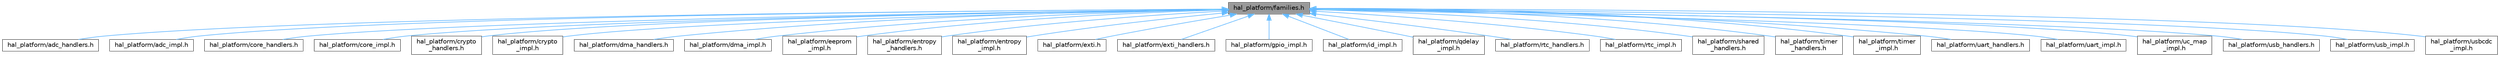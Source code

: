 digraph "hal_platform/families.h"
{
 // INTERACTIVE_SVG=YES
 // LATEX_PDF_SIZE
  bgcolor="transparent";
  edge [fontname=Helvetica,fontsize=10,labelfontname=Helvetica,labelfontsize=10];
  node [fontname=Helvetica,fontsize=10,shape=box,height=0.2,width=0.4];
  Node1 [id="Node000001",label="hal_platform/families.h",height=0.2,width=0.4,color="gray40", fillcolor="grey60", style="filled", fontcolor="black",tooltip=" "];
  Node1 -> Node2 [id="edge1_Node000001_Node000002",dir="back",color="steelblue1",style="solid",tooltip=" "];
  Node2 [id="Node000002",label="hal_platform/adc_handlers.h",height=0.2,width=0.4,color="grey40", fillcolor="white", style="filled",URL="$adc__handlers_8h.html",tooltip=" "];
  Node1 -> Node3 [id="edge2_Node000001_Node000003",dir="back",color="steelblue1",style="solid",tooltip=" "];
  Node3 [id="Node000003",label="hal_platform/adc_impl.h",height=0.2,width=0.4,color="grey40", fillcolor="white", style="filled",URL="$adc__impl_8h.html",tooltip=" "];
  Node1 -> Node4 [id="edge3_Node000001_Node000004",dir="back",color="steelblue1",style="solid",tooltip=" "];
  Node4 [id="Node000004",label="hal_platform/core_handlers.h",height=0.2,width=0.4,color="grey40", fillcolor="white", style="filled",URL="$core__handlers_8h.html",tooltip=" "];
  Node1 -> Node5 [id="edge4_Node000001_Node000005",dir="back",color="steelblue1",style="solid",tooltip=" "];
  Node5 [id="Node000005",label="hal_platform/core_impl.h",height=0.2,width=0.4,color="grey40", fillcolor="white", style="filled",URL="$core__impl_8h.html",tooltip=" "];
  Node1 -> Node6 [id="edge5_Node000001_Node000006",dir="back",color="steelblue1",style="solid",tooltip=" "];
  Node6 [id="Node000006",label="hal_platform/crypto\l_handlers.h",height=0.2,width=0.4,color="grey40", fillcolor="white", style="filled",URL="$crypto__handlers_8h.html",tooltip=" "];
  Node1 -> Node7 [id="edge6_Node000001_Node000007",dir="back",color="steelblue1",style="solid",tooltip=" "];
  Node7 [id="Node000007",label="hal_platform/crypto\l_impl.h",height=0.2,width=0.4,color="grey40", fillcolor="white", style="filled",URL="$crypto__impl_8h.html",tooltip=" "];
  Node1 -> Node8 [id="edge7_Node000001_Node000008",dir="back",color="steelblue1",style="solid",tooltip=" "];
  Node8 [id="Node000008",label="hal_platform/dma_handlers.h",height=0.2,width=0.4,color="grey40", fillcolor="white", style="filled",URL="$dma__handlers_8h.html",tooltip=" "];
  Node1 -> Node9 [id="edge8_Node000001_Node000009",dir="back",color="steelblue1",style="solid",tooltip=" "];
  Node9 [id="Node000009",label="hal_platform/dma_impl.h",height=0.2,width=0.4,color="grey40", fillcolor="white", style="filled",URL="$dma__impl_8h.html",tooltip=" "];
  Node1 -> Node10 [id="edge9_Node000001_Node000010",dir="back",color="steelblue1",style="solid",tooltip=" "];
  Node10 [id="Node000010",label="hal_platform/eeprom\l_impl.h",height=0.2,width=0.4,color="grey40", fillcolor="white", style="filled",URL="$eeprom__impl_8h.html",tooltip=" "];
  Node1 -> Node11 [id="edge10_Node000001_Node000011",dir="back",color="steelblue1",style="solid",tooltip=" "];
  Node11 [id="Node000011",label="hal_platform/entropy\l_handlers.h",height=0.2,width=0.4,color="grey40", fillcolor="white", style="filled",URL="$entropy__handlers_8h.html",tooltip=" "];
  Node1 -> Node12 [id="edge11_Node000001_Node000012",dir="back",color="steelblue1",style="solid",tooltip=" "];
  Node12 [id="Node000012",label="hal_platform/entropy\l_impl.h",height=0.2,width=0.4,color="grey40", fillcolor="white", style="filled",URL="$entropy__impl_8h.html",tooltip=" "];
  Node1 -> Node13 [id="edge12_Node000001_Node000013",dir="back",color="steelblue1",style="solid",tooltip=" "];
  Node13 [id="Node000013",label="hal_platform/exti.h",height=0.2,width=0.4,color="grey40", fillcolor="white", style="filled",URL="$exti_8h.html",tooltip=" "];
  Node1 -> Node14 [id="edge13_Node000001_Node000014",dir="back",color="steelblue1",style="solid",tooltip=" "];
  Node14 [id="Node000014",label="hal_platform/exti_handlers.h",height=0.2,width=0.4,color="grey40", fillcolor="white", style="filled",URL="$exti__handlers_8h.html",tooltip=" "];
  Node1 -> Node15 [id="edge14_Node000001_Node000015",dir="back",color="steelblue1",style="solid",tooltip=" "];
  Node15 [id="Node000015",label="hal_platform/gpio_impl.h",height=0.2,width=0.4,color="grey40", fillcolor="white", style="filled",URL="$gpio__impl_8h.html",tooltip=" "];
  Node1 -> Node16 [id="edge15_Node000001_Node000016",dir="back",color="steelblue1",style="solid",tooltip=" "];
  Node16 [id="Node000016",label="hal_platform/id_impl.h",height=0.2,width=0.4,color="grey40", fillcolor="white", style="filled",URL="$id__impl_8h.html",tooltip=" "];
  Node1 -> Node17 [id="edge16_Node000001_Node000017",dir="back",color="steelblue1",style="solid",tooltip=" "];
  Node17 [id="Node000017",label="hal_platform/qdelay\l_impl.h",height=0.2,width=0.4,color="grey40", fillcolor="white", style="filled",URL="$qdelay__impl_8h.html",tooltip=" "];
  Node1 -> Node18 [id="edge17_Node000001_Node000018",dir="back",color="steelblue1",style="solid",tooltip=" "];
  Node18 [id="Node000018",label="hal_platform/rtc_handlers.h",height=0.2,width=0.4,color="grey40", fillcolor="white", style="filled",URL="$rtc__handlers_8h.html",tooltip=" "];
  Node1 -> Node19 [id="edge18_Node000001_Node000019",dir="back",color="steelblue1",style="solid",tooltip=" "];
  Node19 [id="Node000019",label="hal_platform/rtc_impl.h",height=0.2,width=0.4,color="grey40", fillcolor="white", style="filled",URL="$rtc__impl_8h.html",tooltip=" "];
  Node1 -> Node20 [id="edge19_Node000001_Node000020",dir="back",color="steelblue1",style="solid",tooltip=" "];
  Node20 [id="Node000020",label="hal_platform/shared\l_handlers.h",height=0.2,width=0.4,color="grey40", fillcolor="white", style="filled",URL="$shared__handlers_8h.html",tooltip=" "];
  Node1 -> Node21 [id="edge20_Node000001_Node000021",dir="back",color="steelblue1",style="solid",tooltip=" "];
  Node21 [id="Node000021",label="hal_platform/timer\l_handlers.h",height=0.2,width=0.4,color="grey40", fillcolor="white", style="filled",URL="$timer__handlers_8h.html",tooltip=" "];
  Node1 -> Node22 [id="edge21_Node000001_Node000022",dir="back",color="steelblue1",style="solid",tooltip=" "];
  Node22 [id="Node000022",label="hal_platform/timer\l_impl.h",height=0.2,width=0.4,color="grey40", fillcolor="white", style="filled",URL="$timer__impl_8h.html",tooltip=" "];
  Node1 -> Node23 [id="edge22_Node000001_Node000023",dir="back",color="steelblue1",style="solid",tooltip=" "];
  Node23 [id="Node000023",label="hal_platform/uart_handlers.h",height=0.2,width=0.4,color="grey40", fillcolor="white", style="filled",URL="$uart__handlers_8h.html",tooltip=" "];
  Node1 -> Node24 [id="edge23_Node000001_Node000024",dir="back",color="steelblue1",style="solid",tooltip=" "];
  Node24 [id="Node000024",label="hal_platform/uart_impl.h",height=0.2,width=0.4,color="grey40", fillcolor="white", style="filled",URL="$uart__impl_8h.html",tooltip=" "];
  Node1 -> Node25 [id="edge24_Node000001_Node000025",dir="back",color="steelblue1",style="solid",tooltip=" "];
  Node25 [id="Node000025",label="hal_platform/uc_map\l_impl.h",height=0.2,width=0.4,color="grey40", fillcolor="white", style="filled",URL="$uc__map__impl_8h.html",tooltip=" "];
  Node1 -> Node26 [id="edge25_Node000001_Node000026",dir="back",color="steelblue1",style="solid",tooltip=" "];
  Node26 [id="Node000026",label="hal_platform/usb_handlers.h",height=0.2,width=0.4,color="grey40", fillcolor="white", style="filled",URL="$usb__handlers_8h.html",tooltip=" "];
  Node1 -> Node27 [id="edge26_Node000001_Node000027",dir="back",color="steelblue1",style="solid",tooltip=" "];
  Node27 [id="Node000027",label="hal_platform/usb_impl.h",height=0.2,width=0.4,color="grey40", fillcolor="white", style="filled",URL="$usb__impl_8h.html",tooltip=" "];
  Node1 -> Node28 [id="edge27_Node000001_Node000028",dir="back",color="steelblue1",style="solid",tooltip=" "];
  Node28 [id="Node000028",label="hal_platform/usbcdc\l_impl.h",height=0.2,width=0.4,color="grey40", fillcolor="white", style="filled",URL="$usbcdc__impl_8h.html",tooltip=" "];
}
